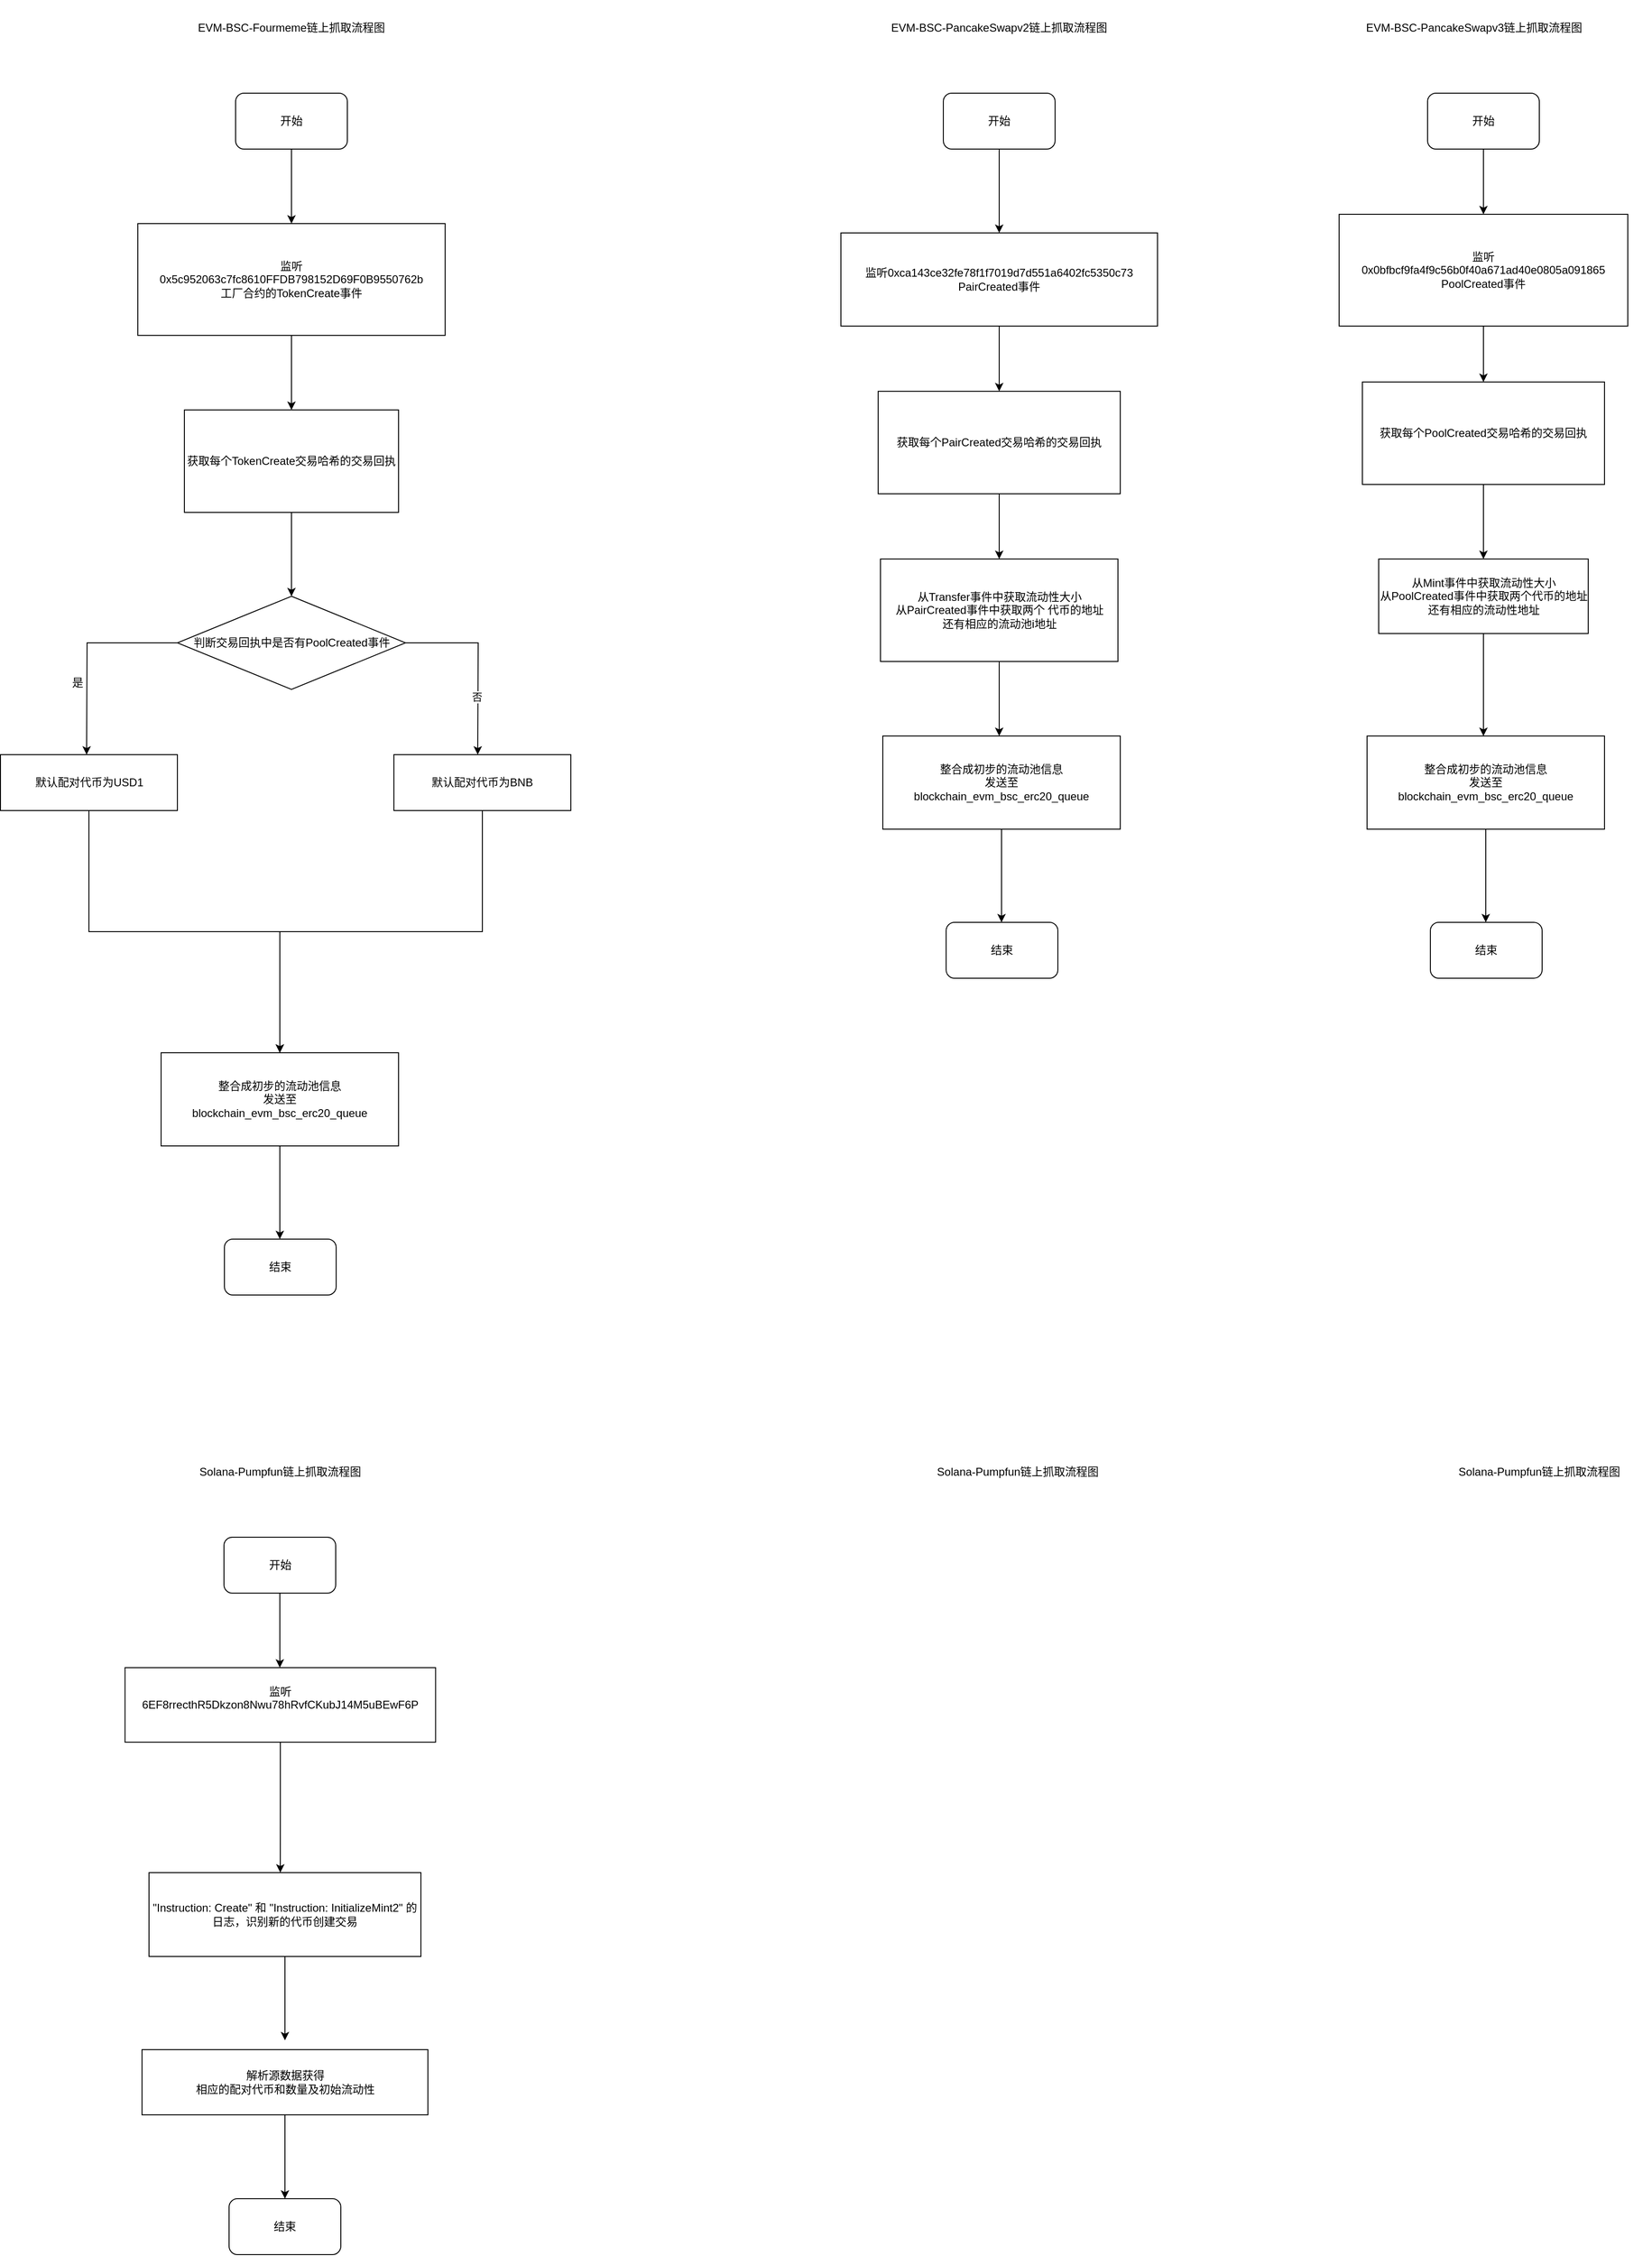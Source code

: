 <mxfile version="28.0.7">
  <diagram name="第 1 页" id="XmppmOgPtgCfnkkfk-B6">
    <mxGraphModel dx="2962" dy="892" grid="1" gridSize="10" guides="1" tooltips="1" connect="1" arrows="1" fold="1" page="1" pageScale="1" pageWidth="827" pageHeight="1169" math="0" shadow="0">
      <root>
        <mxCell id="0" />
        <mxCell id="1" parent="0" />
        <mxCell id="RD3R9KxEMgsufhgu1Dzc-2" value="EVM-BSC-Fourmeme链上抓取流程图" style="text;html=1;align=center;verticalAlign=middle;whiteSpace=wrap;rounded=0;" vertex="1" parent="1">
          <mxGeometry x="-380" y="70" width="240" height="60" as="geometry" />
        </mxCell>
        <mxCell id="RD3R9KxEMgsufhgu1Dzc-5" style="edgeStyle=orthogonalEdgeStyle;rounded=0;orthogonalLoop=1;jettySize=auto;html=1;" edge="1" parent="1" source="RD3R9KxEMgsufhgu1Dzc-4">
          <mxGeometry relative="1" as="geometry">
            <mxPoint x="-260" y="310" as="targetPoint" />
          </mxGeometry>
        </mxCell>
        <mxCell id="RD3R9KxEMgsufhgu1Dzc-4" value="开始" style="rounded=1;whiteSpace=wrap;html=1;" vertex="1" parent="1">
          <mxGeometry x="-320" y="170" width="120" height="60" as="geometry" />
        </mxCell>
        <mxCell id="RD3R9KxEMgsufhgu1Dzc-7" style="edgeStyle=orthogonalEdgeStyle;rounded=0;orthogonalLoop=1;jettySize=auto;html=1;" edge="1" parent="1" source="RD3R9KxEMgsufhgu1Dzc-6">
          <mxGeometry relative="1" as="geometry">
            <mxPoint x="-260" y="510" as="targetPoint" />
          </mxGeometry>
        </mxCell>
        <mxCell id="RD3R9KxEMgsufhgu1Dzc-6" value="监听&lt;br&gt;0x5c952063c7fc8610FFDB798152D69F0B9550762b&lt;br&gt;工厂合约的TokenCreate事件" style="rounded=0;whiteSpace=wrap;html=1;" vertex="1" parent="1">
          <mxGeometry x="-425" y="310" width="330" height="120" as="geometry" />
        </mxCell>
        <mxCell id="RD3R9KxEMgsufhgu1Dzc-9" style="edgeStyle=orthogonalEdgeStyle;rounded=0;orthogonalLoop=1;jettySize=auto;html=1;" edge="1" parent="1" source="RD3R9KxEMgsufhgu1Dzc-8">
          <mxGeometry relative="1" as="geometry">
            <mxPoint x="-260" y="710" as="targetPoint" />
          </mxGeometry>
        </mxCell>
        <mxCell id="RD3R9KxEMgsufhgu1Dzc-8" value="获取每个TokenCreate交易哈希的交易回执" style="rounded=0;whiteSpace=wrap;html=1;" vertex="1" parent="1">
          <mxGeometry x="-375" y="510" width="230" height="110" as="geometry" />
        </mxCell>
        <mxCell id="RD3R9KxEMgsufhgu1Dzc-23" style="edgeStyle=orthogonalEdgeStyle;rounded=0;orthogonalLoop=1;jettySize=auto;html=1;entryX=0.5;entryY=0;entryDx=0;entryDy=0;" edge="1" parent="1" source="RD3R9KxEMgsufhgu1Dzc-10" target="RD3R9KxEMgsufhgu1Dzc-21">
          <mxGeometry relative="1" as="geometry" />
        </mxCell>
        <mxCell id="RD3R9KxEMgsufhgu1Dzc-10" value="默认配对代币为USD1" style="rounded=0;whiteSpace=wrap;html=1;" vertex="1" parent="1">
          <mxGeometry x="-572.5" y="880" width="190" height="60" as="geometry" />
        </mxCell>
        <mxCell id="RD3R9KxEMgsufhgu1Dzc-12" style="edgeStyle=orthogonalEdgeStyle;rounded=0;orthogonalLoop=1;jettySize=auto;html=1;" edge="1" parent="1" source="RD3R9KxEMgsufhgu1Dzc-11">
          <mxGeometry relative="1" as="geometry">
            <mxPoint x="-480" y="880" as="targetPoint" />
          </mxGeometry>
        </mxCell>
        <mxCell id="RD3R9KxEMgsufhgu1Dzc-16" style="edgeStyle=orthogonalEdgeStyle;rounded=0;orthogonalLoop=1;jettySize=auto;html=1;" edge="1" parent="1" source="RD3R9KxEMgsufhgu1Dzc-11">
          <mxGeometry relative="1" as="geometry">
            <mxPoint x="-60" y="880" as="targetPoint" />
          </mxGeometry>
        </mxCell>
        <mxCell id="RD3R9KxEMgsufhgu1Dzc-17" value="否" style="edgeLabel;html=1;align=center;verticalAlign=middle;resizable=0;points=[];" vertex="1" connectable="0" parent="RD3R9KxEMgsufhgu1Dzc-16">
          <mxGeometry x="0.379" y="-2" relative="1" as="geometry">
            <mxPoint y="-1" as="offset" />
          </mxGeometry>
        </mxCell>
        <mxCell id="RD3R9KxEMgsufhgu1Dzc-11" value="判断交易回执中是否有PoolCreated事件" style="rhombus;whiteSpace=wrap;html=1;" vertex="1" parent="1">
          <mxGeometry x="-382.5" y="710" width="245" height="100" as="geometry" />
        </mxCell>
        <mxCell id="RD3R9KxEMgsufhgu1Dzc-15" value="是" style="text;html=1;align=center;verticalAlign=middle;resizable=0;points=[];autosize=1;strokeColor=none;fillColor=none;" vertex="1" parent="1">
          <mxGeometry x="-510" y="788" width="40" height="30" as="geometry" />
        </mxCell>
        <mxCell id="RD3R9KxEMgsufhgu1Dzc-22" style="edgeStyle=orthogonalEdgeStyle;rounded=0;orthogonalLoop=1;jettySize=auto;html=1;entryX=0.5;entryY=0;entryDx=0;entryDy=0;" edge="1" parent="1" source="RD3R9KxEMgsufhgu1Dzc-19" target="RD3R9KxEMgsufhgu1Dzc-21">
          <mxGeometry relative="1" as="geometry" />
        </mxCell>
        <mxCell id="RD3R9KxEMgsufhgu1Dzc-19" value="默认配对代币为BNB" style="rounded=0;whiteSpace=wrap;html=1;" vertex="1" parent="1">
          <mxGeometry x="-150" y="880" width="190" height="60" as="geometry" />
        </mxCell>
        <mxCell id="RD3R9KxEMgsufhgu1Dzc-24" style="edgeStyle=orthogonalEdgeStyle;rounded=0;orthogonalLoop=1;jettySize=auto;html=1;" edge="1" parent="1" source="RD3R9KxEMgsufhgu1Dzc-21">
          <mxGeometry relative="1" as="geometry">
            <mxPoint x="-272.5" y="1400" as="targetPoint" />
          </mxGeometry>
        </mxCell>
        <mxCell id="RD3R9KxEMgsufhgu1Dzc-21" value="整合成初步的流动池信息&lt;br&gt;发送至&lt;br&gt;blockchain_evm_bsc_erc20_queue" style="rounded=0;whiteSpace=wrap;html=1;" vertex="1" parent="1">
          <mxGeometry x="-400" y="1200" width="255" height="100" as="geometry" />
        </mxCell>
        <mxCell id="RD3R9KxEMgsufhgu1Dzc-25" value="结束" style="rounded=1;whiteSpace=wrap;html=1;" vertex="1" parent="1">
          <mxGeometry x="-332" y="1400" width="120" height="60" as="geometry" />
        </mxCell>
        <mxCell id="RD3R9KxEMgsufhgu1Dzc-26" value="EVM-BSC-PancakeSwapv2链上抓取流程图" style="text;html=1;align=center;verticalAlign=middle;whiteSpace=wrap;rounded=0;" vertex="1" parent="1">
          <mxGeometry x="380" y="70" width="240" height="60" as="geometry" />
        </mxCell>
        <mxCell id="RD3R9KxEMgsufhgu1Dzc-27" value="EVM-BSC-PancakeSwapv3链上抓取流程图" style="text;html=1;align=center;verticalAlign=middle;whiteSpace=wrap;rounded=0;" vertex="1" parent="1">
          <mxGeometry x="890" y="70" width="240" height="60" as="geometry" />
        </mxCell>
        <mxCell id="RD3R9KxEMgsufhgu1Dzc-30" style="edgeStyle=orthogonalEdgeStyle;rounded=0;orthogonalLoop=1;jettySize=auto;html=1;" edge="1" parent="1" source="RD3R9KxEMgsufhgu1Dzc-28">
          <mxGeometry relative="1" as="geometry">
            <mxPoint x="500.0" y="320" as="targetPoint" />
          </mxGeometry>
        </mxCell>
        <mxCell id="RD3R9KxEMgsufhgu1Dzc-28" value="开始" style="rounded=1;whiteSpace=wrap;html=1;" vertex="1" parent="1">
          <mxGeometry x="440" y="170" width="120" height="60" as="geometry" />
        </mxCell>
        <mxCell id="RD3R9KxEMgsufhgu1Dzc-41" style="edgeStyle=orthogonalEdgeStyle;rounded=0;orthogonalLoop=1;jettySize=auto;html=1;" edge="1" parent="1" source="RD3R9KxEMgsufhgu1Dzc-29">
          <mxGeometry relative="1" as="geometry">
            <mxPoint x="1020.0" y="300" as="targetPoint" />
          </mxGeometry>
        </mxCell>
        <mxCell id="RD3R9KxEMgsufhgu1Dzc-29" value="开始" style="rounded=1;whiteSpace=wrap;html=1;" vertex="1" parent="1">
          <mxGeometry x="960" y="170" width="120" height="60" as="geometry" />
        </mxCell>
        <mxCell id="RD3R9KxEMgsufhgu1Dzc-32" style="edgeStyle=orthogonalEdgeStyle;rounded=0;orthogonalLoop=1;jettySize=auto;html=1;" edge="1" parent="1" source="RD3R9KxEMgsufhgu1Dzc-31">
          <mxGeometry relative="1" as="geometry">
            <mxPoint x="500.0" y="490" as="targetPoint" />
          </mxGeometry>
        </mxCell>
        <mxCell id="RD3R9KxEMgsufhgu1Dzc-31" value="监听0xca143ce32fe78f1f7019d7d551a6402fc5350c73&lt;br&gt;PairCreated事件" style="rounded=0;whiteSpace=wrap;html=1;" vertex="1" parent="1">
          <mxGeometry x="330" y="320" width="340" height="100" as="geometry" />
        </mxCell>
        <mxCell id="RD3R9KxEMgsufhgu1Dzc-36" style="edgeStyle=orthogonalEdgeStyle;rounded=0;orthogonalLoop=1;jettySize=auto;html=1;entryX=0.5;entryY=0;entryDx=0;entryDy=0;" edge="1" parent="1" source="RD3R9KxEMgsufhgu1Dzc-33">
          <mxGeometry relative="1" as="geometry">
            <mxPoint x="500.0" y="670" as="targetPoint" />
          </mxGeometry>
        </mxCell>
        <mxCell id="RD3R9KxEMgsufhgu1Dzc-33" value="获取每个PairCreated交易哈希的交易回执" style="rounded=0;whiteSpace=wrap;html=1;" vertex="1" parent="1">
          <mxGeometry x="370" y="490" width="260" height="110" as="geometry" />
        </mxCell>
        <mxCell id="RD3R9KxEMgsufhgu1Dzc-38" style="edgeStyle=orthogonalEdgeStyle;rounded=0;orthogonalLoop=1;jettySize=auto;html=1;" edge="1" parent="1" source="RD3R9KxEMgsufhgu1Dzc-37">
          <mxGeometry relative="1" as="geometry">
            <mxPoint x="500.0" y="860" as="targetPoint" />
          </mxGeometry>
        </mxCell>
        <mxCell id="RD3R9KxEMgsufhgu1Dzc-37" value="从Transfer事件中获取流动性大小&lt;br&gt;从PairCreated事件中获取两个 代币的地址&lt;br&gt;还有相应的流动池i地址" style="rounded=0;whiteSpace=wrap;html=1;" vertex="1" parent="1">
          <mxGeometry x="372.5" y="670" width="255" height="110" as="geometry" />
        </mxCell>
        <mxCell id="RD3R9KxEMgsufhgu1Dzc-43" style="edgeStyle=orthogonalEdgeStyle;rounded=0;orthogonalLoop=1;jettySize=auto;html=1;" edge="1" parent="1" source="RD3R9KxEMgsufhgu1Dzc-42">
          <mxGeometry relative="1" as="geometry">
            <mxPoint x="1020.0" y="480" as="targetPoint" />
          </mxGeometry>
        </mxCell>
        <mxCell id="RD3R9KxEMgsufhgu1Dzc-42" value="监听&lt;br&gt;0x0bfbcf9fa4f9c56b0f40a671ad40e0805a091865&lt;div&gt;PoolCreated事件&lt;/div&gt;" style="rounded=0;whiteSpace=wrap;html=1;" vertex="1" parent="1">
          <mxGeometry x="865" y="300" width="310" height="120" as="geometry" />
        </mxCell>
        <mxCell id="RD3R9KxEMgsufhgu1Dzc-45" style="edgeStyle=orthogonalEdgeStyle;rounded=0;orthogonalLoop=1;jettySize=auto;html=1;" edge="1" parent="1" source="RD3R9KxEMgsufhgu1Dzc-44">
          <mxGeometry relative="1" as="geometry">
            <mxPoint x="1020.0" y="670" as="targetPoint" />
          </mxGeometry>
        </mxCell>
        <mxCell id="RD3R9KxEMgsufhgu1Dzc-44" value="获取每个PoolCreated交易哈希的交易回执" style="rounded=0;whiteSpace=wrap;html=1;" vertex="1" parent="1">
          <mxGeometry x="890" y="480" width="260" height="110" as="geometry" />
        </mxCell>
        <mxCell id="RD3R9KxEMgsufhgu1Dzc-48" style="edgeStyle=orthogonalEdgeStyle;rounded=0;orthogonalLoop=1;jettySize=auto;html=1;entryX=0.5;entryY=0;entryDx=0;entryDy=0;" edge="1" parent="1" source="RD3R9KxEMgsufhgu1Dzc-46">
          <mxGeometry relative="1" as="geometry">
            <mxPoint x="1020" y="860.0" as="targetPoint" />
          </mxGeometry>
        </mxCell>
        <mxCell id="RD3R9KxEMgsufhgu1Dzc-46" value="从Mint事件中获取流动性大小&lt;br&gt;从PoolCreated事件中获取两个代币的地址&lt;br&gt;还有相应的流动性地址" style="rounded=0;whiteSpace=wrap;html=1;" vertex="1" parent="1">
          <mxGeometry x="907.5" y="670" width="225" height="80" as="geometry" />
        </mxCell>
        <mxCell id="RD3R9KxEMgsufhgu1Dzc-53" style="edgeStyle=orthogonalEdgeStyle;rounded=0;orthogonalLoop=1;jettySize=auto;html=1;" edge="1" parent="1" source="RD3R9KxEMgsufhgu1Dzc-49">
          <mxGeometry relative="1" as="geometry">
            <mxPoint x="-272.5" y="1860" as="targetPoint" />
          </mxGeometry>
        </mxCell>
        <mxCell id="RD3R9KxEMgsufhgu1Dzc-49" value="开始" style="rounded=1;whiteSpace=wrap;html=1;" vertex="1" parent="1">
          <mxGeometry x="-332.5" y="1720" width="120" height="60" as="geometry" />
        </mxCell>
        <mxCell id="RD3R9KxEMgsufhgu1Dzc-50" value="Solana-Pumpfun链上抓取流程图" style="text;html=1;align=center;verticalAlign=middle;whiteSpace=wrap;rounded=0;" vertex="1" parent="1">
          <mxGeometry x="-392.5" y="1620" width="240" height="60" as="geometry" />
        </mxCell>
        <mxCell id="RD3R9KxEMgsufhgu1Dzc-51" value="Solana-Pumpfun链上抓取流程图" style="text;html=1;align=center;verticalAlign=middle;whiteSpace=wrap;rounded=0;" vertex="1" parent="1">
          <mxGeometry x="400" y="1620" width="240" height="60" as="geometry" />
        </mxCell>
        <mxCell id="RD3R9KxEMgsufhgu1Dzc-52" value="Solana-Pumpfun链上抓取流程图" style="text;html=1;align=center;verticalAlign=middle;whiteSpace=wrap;rounded=0;" vertex="1" parent="1">
          <mxGeometry x="960" y="1620" width="240" height="60" as="geometry" />
        </mxCell>
        <mxCell id="RD3R9KxEMgsufhgu1Dzc-61" style="edgeStyle=orthogonalEdgeStyle;rounded=0;orthogonalLoop=1;jettySize=auto;html=1;" edge="1" parent="1" source="RD3R9KxEMgsufhgu1Dzc-54">
          <mxGeometry relative="1" as="geometry">
            <mxPoint x="-272" y="2080" as="targetPoint" />
          </mxGeometry>
        </mxCell>
        <mxCell id="RD3R9KxEMgsufhgu1Dzc-54" value="监听&lt;br&gt;6EF8rrecthR5Dkzon8Nwu78hRvfCKubJ14M5uBEwF6P&lt;div&gt;&lt;br&gt;&lt;/div&gt;" style="rounded=0;whiteSpace=wrap;html=1;" vertex="1" parent="1">
          <mxGeometry x="-438.75" y="1860" width="333.5" height="80" as="geometry" />
        </mxCell>
        <mxCell id="RD3R9KxEMgsufhgu1Dzc-55" style="edgeStyle=orthogonalEdgeStyle;rounded=0;orthogonalLoop=1;jettySize=auto;html=1;" edge="1" parent="1" source="RD3R9KxEMgsufhgu1Dzc-56">
          <mxGeometry relative="1" as="geometry">
            <mxPoint x="502.5" y="1060" as="targetPoint" />
          </mxGeometry>
        </mxCell>
        <mxCell id="RD3R9KxEMgsufhgu1Dzc-56" value="整合成初步的流动池信息&lt;br&gt;发送至&lt;br&gt;blockchain_evm_bsc_erc20_queue" style="rounded=0;whiteSpace=wrap;html=1;" vertex="1" parent="1">
          <mxGeometry x="375" y="860" width="255" height="100" as="geometry" />
        </mxCell>
        <mxCell id="RD3R9KxEMgsufhgu1Dzc-57" value="结束" style="rounded=1;whiteSpace=wrap;html=1;" vertex="1" parent="1">
          <mxGeometry x="443" y="1060" width="120" height="60" as="geometry" />
        </mxCell>
        <mxCell id="RD3R9KxEMgsufhgu1Dzc-58" style="edgeStyle=orthogonalEdgeStyle;rounded=0;orthogonalLoop=1;jettySize=auto;html=1;" edge="1" parent="1" source="RD3R9KxEMgsufhgu1Dzc-59">
          <mxGeometry relative="1" as="geometry">
            <mxPoint x="1022.5" y="1060" as="targetPoint" />
          </mxGeometry>
        </mxCell>
        <mxCell id="RD3R9KxEMgsufhgu1Dzc-59" value="整合成初步的流动池信息&lt;br&gt;发送至&lt;br&gt;blockchain_evm_bsc_erc20_queue" style="rounded=0;whiteSpace=wrap;html=1;" vertex="1" parent="1">
          <mxGeometry x="895" y="860" width="255" height="100" as="geometry" />
        </mxCell>
        <mxCell id="RD3R9KxEMgsufhgu1Dzc-60" value="结束" style="rounded=1;whiteSpace=wrap;html=1;" vertex="1" parent="1">
          <mxGeometry x="963" y="1060" width="120" height="60" as="geometry" />
        </mxCell>
        <mxCell id="RD3R9KxEMgsufhgu1Dzc-63" style="edgeStyle=orthogonalEdgeStyle;rounded=0;orthogonalLoop=1;jettySize=auto;html=1;" edge="1" parent="1" source="RD3R9KxEMgsufhgu1Dzc-62">
          <mxGeometry relative="1" as="geometry">
            <mxPoint x="-267.0" y="2260" as="targetPoint" />
          </mxGeometry>
        </mxCell>
        <mxCell id="RD3R9KxEMgsufhgu1Dzc-62" value="&quot;Instruction: Create&quot; 和 &quot;Instruction: InitializeMint2&quot; 的日志，识别新的代币创建交易" style="rounded=0;whiteSpace=wrap;html=1;" vertex="1" parent="1">
          <mxGeometry x="-413" y="2080" width="292" height="90" as="geometry" />
        </mxCell>
        <mxCell id="RD3R9KxEMgsufhgu1Dzc-65" style="edgeStyle=orthogonalEdgeStyle;rounded=0;orthogonalLoop=1;jettySize=auto;html=1;" edge="1" parent="1" source="RD3R9KxEMgsufhgu1Dzc-64">
          <mxGeometry relative="1" as="geometry">
            <mxPoint x="-267.0" y="2430" as="targetPoint" />
          </mxGeometry>
        </mxCell>
        <mxCell id="RD3R9KxEMgsufhgu1Dzc-64" value="解析源数据获得&lt;br&gt;相应的配对代币和数量及初始流动性" style="rounded=0;whiteSpace=wrap;html=1;" vertex="1" parent="1">
          <mxGeometry x="-420.5" y="2270" width="307" height="70" as="geometry" />
        </mxCell>
        <mxCell id="RD3R9KxEMgsufhgu1Dzc-66" value="结束" style="rounded=1;whiteSpace=wrap;html=1;" vertex="1" parent="1">
          <mxGeometry x="-327" y="2430" width="120" height="60" as="geometry" />
        </mxCell>
      </root>
    </mxGraphModel>
  </diagram>
</mxfile>
